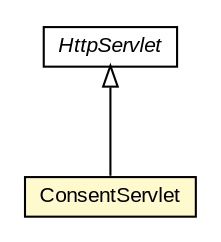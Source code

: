 #!/usr/local/bin/dot
#
# Class diagram 
# Generated by UMLGraph version R5_6-24-gf6e263 (http://www.umlgraph.org/)
#

digraph G {
	edge [fontname="arial",fontsize=10,labelfontname="arial",labelfontsize=10];
	node [fontname="arial",fontsize=10,shape=plaintext];
	nodesep=0.25;
	ranksep=0.5;
	// net.trajano.openidconnect.sample.ConsentServlet
	c3596 [label=<<table title="net.trajano.openidconnect.sample.ConsentServlet" border="0" cellborder="1" cellspacing="0" cellpadding="2" port="p" bgcolor="lemonChiffon" href="./ConsentServlet.html">
		<tr><td><table border="0" cellspacing="0" cellpadding="1">
<tr><td align="center" balign="center"> ConsentServlet </td></tr>
		</table></td></tr>
		</table>>, URL="./ConsentServlet.html", fontname="arial", fontcolor="black", fontsize=10.0];
	//net.trajano.openidconnect.sample.ConsentServlet extends javax.servlet.http.HttpServlet
	c3623:p -> c3596:p [dir=back,arrowtail=empty];
	// javax.servlet.http.HttpServlet
	c3623 [label=<<table title="javax.servlet.http.HttpServlet" border="0" cellborder="1" cellspacing="0" cellpadding="2" port="p" href="http://java.sun.com/j2se/1.4.2/docs/api/javax/servlet/http/HttpServlet.html">
		<tr><td><table border="0" cellspacing="0" cellpadding="1">
<tr><td align="center" balign="center"><font face="arial italic"> HttpServlet </font></td></tr>
		</table></td></tr>
		</table>>, URL="http://java.sun.com/j2se/1.4.2/docs/api/javax/servlet/http/HttpServlet.html", fontname="arial", fontcolor="black", fontsize=10.0];
}

